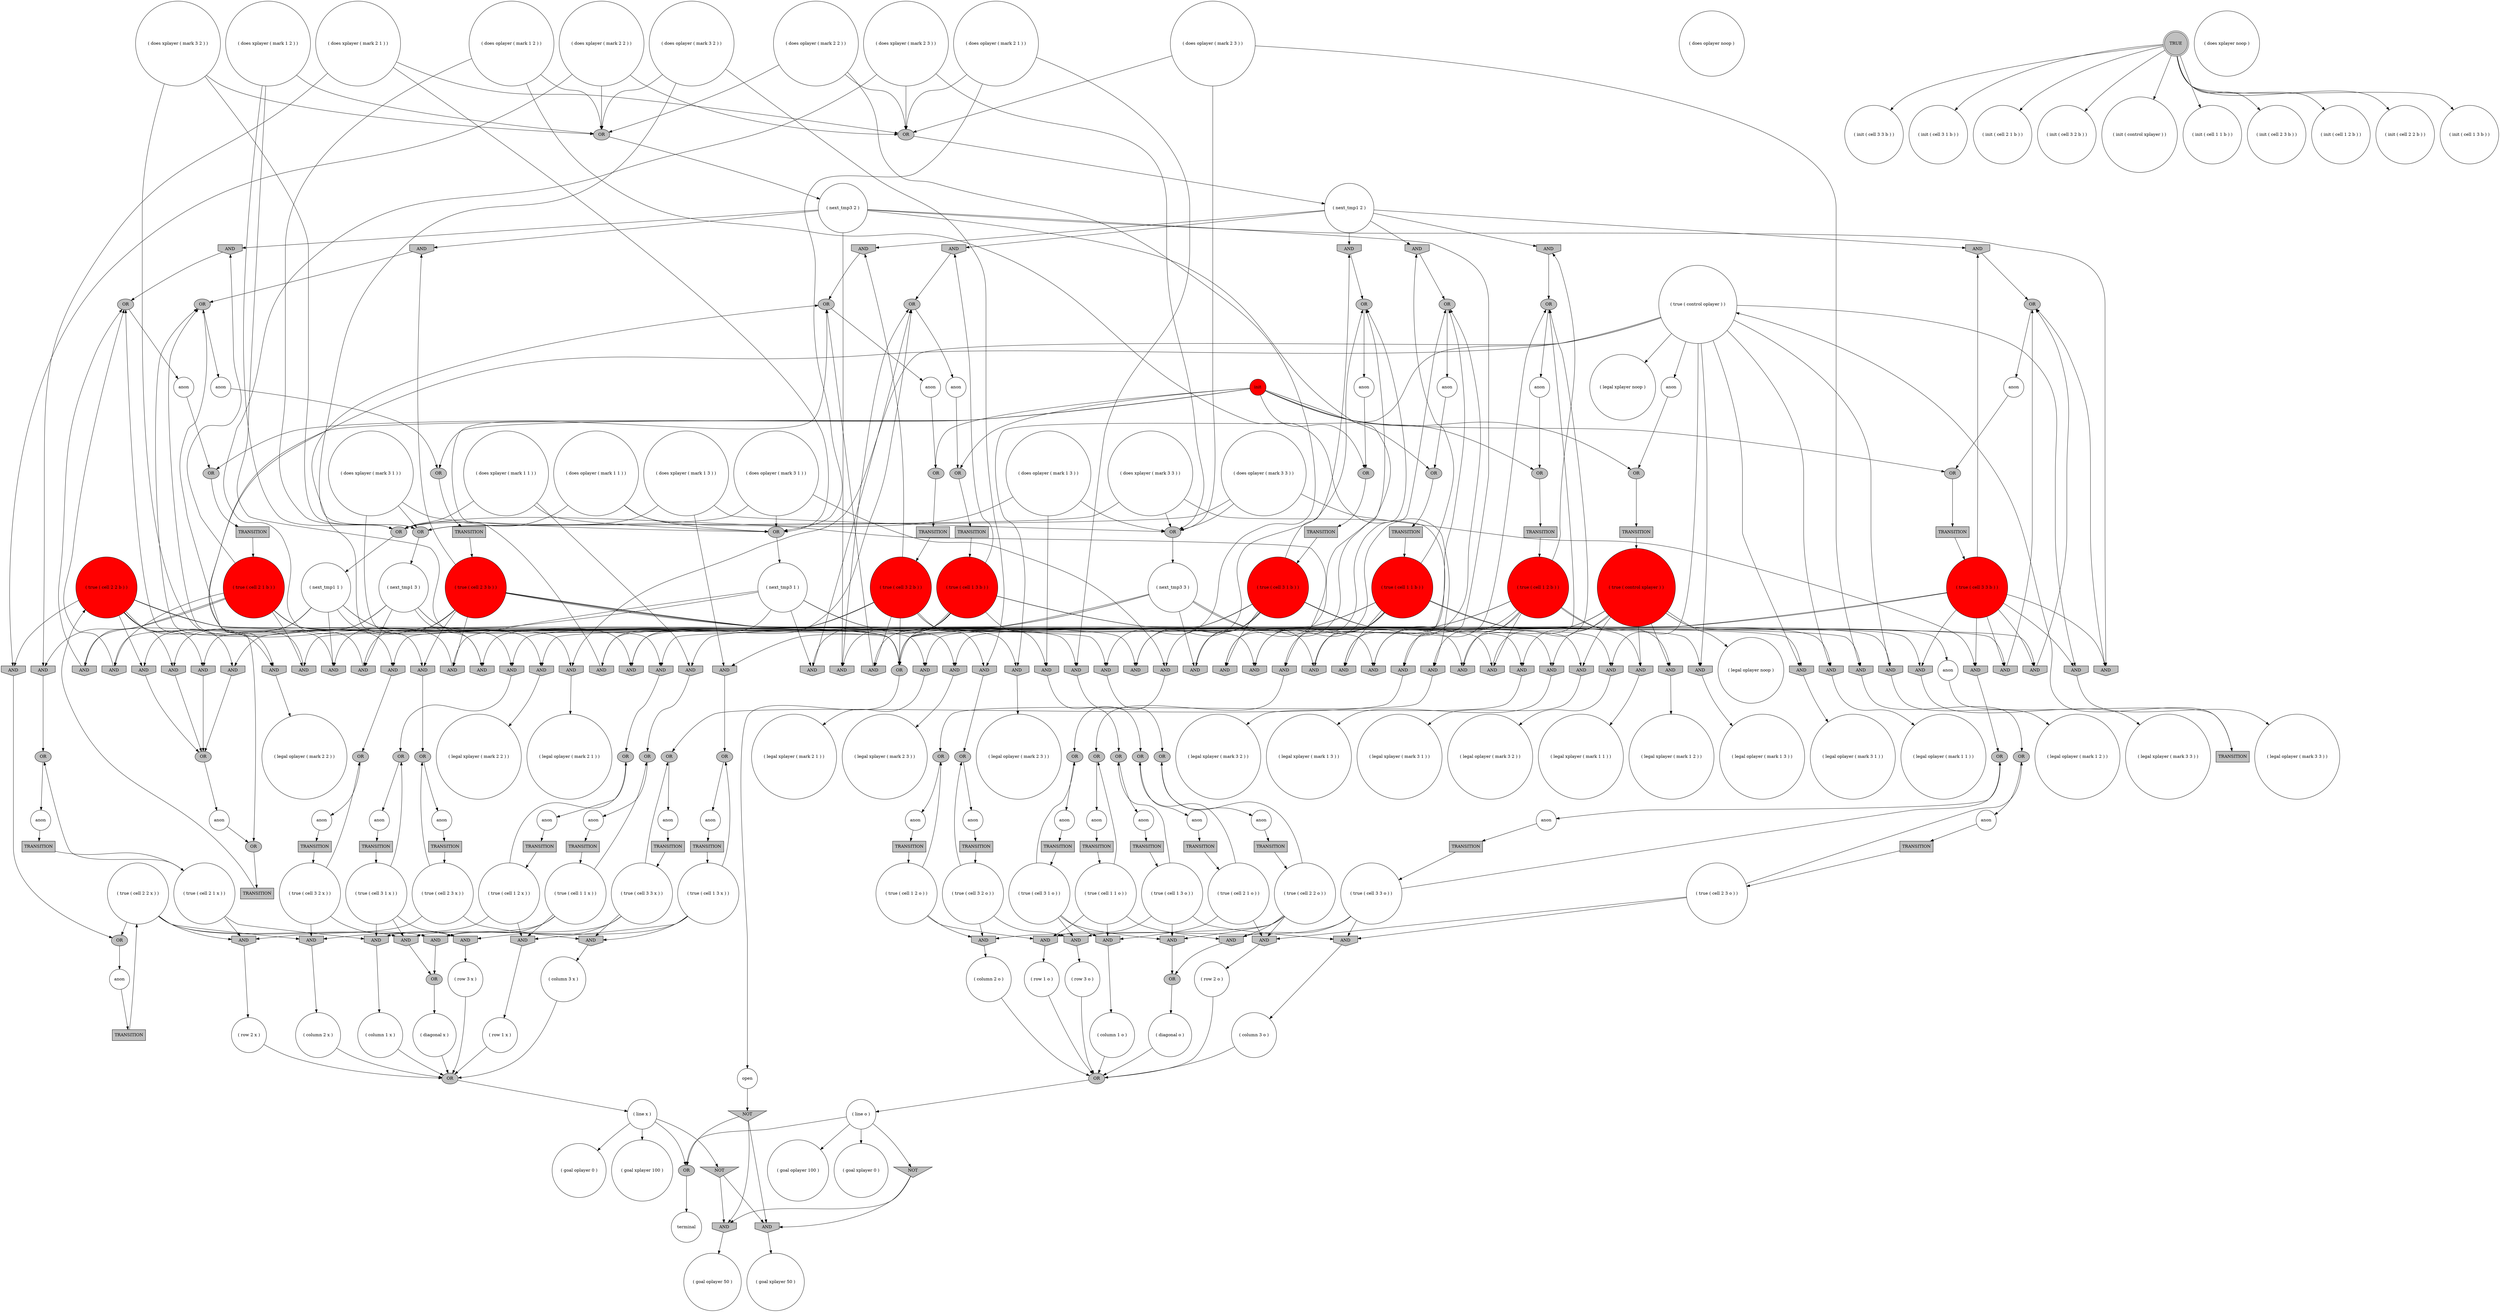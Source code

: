 digraph propNet
{
	"@61d1c1d"[shape=circle, style= filled, fillcolor=white, label="( does oplayer ( mark 2 2 ) )"]; "@61d1c1d"->"@d39193d"; "@61d1c1d"->"@2c82d9f6"; "@61d1c1d"->"@8d1386a"; 
	"@526a727"[shape=invhouse, style= filled, fillcolor=grey, label="AND"]; "@526a727"->"@5c275489"; 
	"@68c1d2c3"[shape=circle, style= filled, fillcolor=white, label="( true ( control oplayer ) )"]; "@68c1d2c3"->"@2a29e098"; "@68c1d2c3"->"@7b4e947b"; "@68c1d2c3"->"@2008f5fd"; "@68c1d2c3"->"@399c411a"; "@68c1d2c3"->"@6c1ba29d"; "@68c1d2c3"->"@65387411"; "@68c1d2c3"->"@30ee5727"; "@68c1d2c3"->"@475f40a4"; "@68c1d2c3"->"@3a82e08e"; "@68c1d2c3"->"@7132b75f"; "@68c1d2c3"->"@1643c3bd"; 
	"@d39193d"[shape=ellipse, style= filled, fillcolor=grey, label="OR"]; "@d39193d"->"@308207c1"; 
	"@3a0c7208"[shape=ellipse, style= filled, fillcolor=grey, label="OR"]; "@3a0c7208"->"@720a122f"; 
	"@20fb18fe"[shape=circle, style= filled, fillcolor=white, label="( does oplayer noop )"]; 
	"@6133df39"[shape=circle, style= filled, fillcolor=white, label="anon"]; "@6133df39"->"@223cf5c7"; 
	"@3a82e08e"[shape=circle, style= filled, fillcolor=white, label="anon"]; "@3a82e08e"->"@314285ad"; 
	"@59db11d6"[shape=invhouse, style= filled, fillcolor=grey, label="AND"]; "@59db11d6"->"@26eadc5c"; 
	"@3f23292d"[shape=circle, style= filled, fillcolor=white, label="( column 2 x )"]; "@3f23292d"->"@42c0f0fb"; 
	"@3b77d179"[shape=ellipse, style= filled, fillcolor=grey, label="OR"]; "@3b77d179"->"@2c3dd5a7"; 
	"@4de067f1"[shape=invhouse, style= filled, fillcolor=grey, label="AND"]; "@4de067f1"->"@2d097377"; 
	"@53390d2b"[shape=circle, style= filled, fillcolor=white, label="( legal xplayer ( mark 1 1 ) )"]; 
	"@1cfb1dd"[shape=invhouse, style= filled, fillcolor=grey, label="AND"]; "@1cfb1dd"->"@6fd217c1"; 
	"@40718e62"[shape=ellipse, style= filled, fillcolor=grey, label="OR"]; "@40718e62"->"@29fc4158"; 
	"@6fd217c1"[shape=ellipse, style= filled, fillcolor=grey, label="OR"]; "@6fd217c1"->"@c4e5dba"; 
	"@1ec2e0d5"[shape=circle, style= filled, fillcolor=white, label="anon"]; "@1ec2e0d5"->"@2087dabb"; 
	"@4587d19e"[shape=circle, style= filled, fillcolor=white, label="( init ( cell 3 3 b ) )"]; 
	"@119d9986"[shape=circle, style= filled, fillcolor=white, label="( legal oplayer ( mark 3 1 ) )"]; 
	"@42171208"[shape=ellipse, style= filled, fillcolor=grey, label="OR"]; "@42171208"->"@7fc8b539"; 
	"@2c21cc05"[shape=circle, style= filled, fillcolor=white, label="( row 1 x )"]; "@2c21cc05"->"@42c0f0fb"; 
	"@58469662"[shape=invhouse, style= filled, fillcolor=grey, label="AND"]; "@58469662"->"@37fc8b77"; 
	"@720a122f"[shape=circle, style= filled, fillcolor=white, label="open"]; "@720a122f"->"@ff8793b"; 
	"@5e110838"[shape=ellipse, style= filled, fillcolor=grey, label="OR"]; "@5e110838"->"@69d3cbff"; 
	"@329baab0"[shape=circle, style= filled, fillcolor=white, label="( goal xplayer 100 )"]; 
	"@69d3cbff"[shape=circle, style= filled, fillcolor=white, label="( next_tmp1 1 )"]; "@69d3cbff"->"@45094b59"; "@69d3cbff"->"@241a8edd"; "@69d3cbff"->"@22950bdd"; "@69d3cbff"->"@f25048e"; "@69d3cbff"->"@41467d18"; "@69d3cbff"->"@5220797e"; 
	"@1fbea992"[shape=circle, style= filled, fillcolor=white, label="( goal oplayer 100 )"]; 
	"@7f910dbd"[shape=invtriangle, style= filled, fillcolor=grey, label="NOT"]; "@7f910dbd"->"@30cc4194"; "@7f910dbd"->"@6ae73dda"; 
	"@66bcf091"[shape=ellipse, style= filled, fillcolor=grey, label="OR"]; "@66bcf091"->"@3127e770"; 
	"@5dc71f3"[shape=invhouse, style= filled, fillcolor=grey, label="AND"]; "@5dc71f3"->"@2d097377"; 
	"@75e6c3d7"[shape=circle, style= filled, fillcolor=white, label="( legal xplayer ( mark 1 3 ) )"]; 
	"@4f429f76"[shape=circle, style= filled, fillcolor=white, label="anon"]; "@4f429f76"->"@a5b7c6e"; 
	"@114be77f"[shape=ellipse, style= filled, fillcolor=grey, label="OR"]; "@114be77f"->"@5c8bbd25"; 
	"@4cf7cac2"[shape=circle, style= filled, fillcolor=white, label="( true ( cell 3 2 o ) )"]; "@4cf7cac2"->"@2bcf7c7c"; "@4cf7cac2"->"@14cf1a4c"; "@4cf7cac2"->"@11b85141"; 
	"@a5b7c6e"[shape=box, style= filled, fillcolor=grey, label="TRANSITION"]; "@a5b7c6e"->"@13ab5de9"; 
	"@2bb07586"[shape=circle, style= filled, fillcolor=white, label="( does xplayer ( mark 1 3 ) )"]; "@2bb07586"->"@5c7e3f1c"; "@2bb07586"->"@7a5d2db8"; "@2bb07586"->"@5e110838"; 
	"@17a0eb98"[shape=circle, style= filled, fillcolor=white, label="( goal xplayer 50 )"]; 
	"@42c0f0fb"[shape=ellipse, style= filled, fillcolor=grey, label="OR"]; "@42c0f0fb"->"@14926793"; 
	"@2087dabb"[shape=box, style= filled, fillcolor=grey, label="TRANSITION"]; "@2087dabb"->"@4adf1ca6"; 
	"@187d0041"[shape=box, style= filled, fillcolor=grey, label="TRANSITION"]; "@187d0041"->"@9e6969e"; 
	"@1eb0ce8d"[shape=invhouse, style= filled, fillcolor=grey, label="AND"]; "@1eb0ce8d"->"@69185942"; 
	"@42625a5c"[shape=invhouse, style= filled, fillcolor=grey, label="AND"]; "@42625a5c"->"@6ccb0815"; 
	"@4a6b1255"[shape=invhouse, style= filled, fillcolor=grey, label="AND"]; "@4a6b1255"->"@26eadc5c"; 
	"@13ab5de9"[shape=circle, style= filled, fillcolor=white, label="( true ( cell 1 3 o ) )"]; "@13ab5de9"->"@249970e8"; "@13ab5de9"->"@1cfb1dd"; "@13ab5de9"->"@6bed3028"; "@13ab5de9"->"@69185942"; 
	"@17071d44"[shape=circle, style= filled, fillcolor=white, label="( true ( cell 1 2 o ) )"]; "@17071d44"->"@139c0cbc"; "@17071d44"->"@2bcf7c7c"; "@17071d44"->"@6bed3028"; 
	"@3ca81aef"[shape=circle, style= filled, fillcolor=white, label="( does xplayer ( mark 3 2 ) )"]; "@3ca81aef"->"@2c82d9f6"; "@3ca81aef"->"@1a753e8c"; "@3ca81aef"->"@2ce6c709"; 
	"@ccf7487"[shape=circle, style= filled, fillcolor=white, label="( does oplayer ( mark 1 3 ) )"]; "@ccf7487"->"@5c7e3f1c"; "@ccf7487"->"@5e110838"; "@ccf7487"->"@1eb0ce8d"; 
	"@28ec50a3"[shape=ellipse, style= filled, fillcolor=grey, label="OR"]; "@28ec50a3"->"@71141261"; 
	"@45094b59"[shape=invhouse, style= filled, fillcolor=grey, label="AND"]; "@45094b59"->"@26eadc5c"; 
	"@2d9697c5"[shape=invhouse, style= filled, fillcolor=grey, label="AND"]; "@2d9697c5"->"@50b25a30"; 
	"@d9273c6"[shape=invhouse, style= filled, fillcolor=grey, label="AND"]; "@d9273c6"->"@28ec50a3"; 
	"@1d29df7c"[shape=invtriangle, style= filled, fillcolor=grey, label="NOT"]; "@1d29df7c"->"@30cc4194"; "@1d29df7c"->"@6ae73dda"; 
	"@3127e770"[shape=circle, style= filled, fillcolor=white, label="anon"]; "@3127e770"->"@187d0041"; 
	"@60682630"[shape=circle, style= filled, fillcolor=white, label="( does oplayer ( mark 3 2 ) )"]; "@60682630"->"@2c82d9f6"; "@60682630"->"@4e2dd155"; "@60682630"->"@2ce6c709"; 
	"@69185942"[shape=ellipse, style= filled, fillcolor=grey, label="OR"]; "@69185942"->"@4f429f76"; 
	"@4515c54e"[shape=circle, style= filled, fillcolor=white, label="( legal oplayer ( mark 2 1 ) )"]; 
	"@41467d18"[shape=invhouse, style= filled, fillcolor=grey, label="AND"]; "@41467d18"->"@2d097377"; 
	"@23a8c3c8"[shape=invhouse, style= filled, fillcolor=grey, label="AND"]; "@23a8c3c8"->"@587cc963"; 
	"@2bc1b7a0"[shape=circle, style= filled, fillcolor=white, label="anon"]; "@2bc1b7a0"->"@2dbe2b60"; 
	"@532b2f4a"[shape=ellipse, style= filled, fillcolor=grey, label="OR"]; "@532b2f4a"->"@3d425f3a"; 
	"@2e8732ef"[shape=circle, style= filled, fillcolor=white, label="( init ( cell 3 1 b ) )"]; 
	"@2956ef3a"[shape=ellipse, style= filled, fillcolor=grey, label="OR"]; "@2956ef3a"->"@ccc8e63"; 
	"@7132b75f"[shape=invhouse, style= filled, fillcolor=grey, label="AND"]; "@7132b75f"->"@4d642657"; 
	"@249970e8"[shape=invhouse, style= filled, fillcolor=grey, label="AND"]; "@249970e8"->"@35a3265a"; 
	"@891c6e0"[shape=box, style= filled, fillcolor=grey, label="TRANSITION"]; "@891c6e0"->"@38404df3"; 
	"@5f4bef38"[shape=circle, style= filled, fillcolor=white, label="( true ( cell 2 1 o ) )"]; "@5f4bef38"->"@28c89a09"; "@5f4bef38"->"@64df9f63"; "@5f4bef38"->"@28ec50a3"; 
	"@681aaf2"[shape=ellipse, style= filled, fillcolor=grey, label="OR"]; "@681aaf2"->"@1549e2db"; 
	"@59bdefc9"[shape=circle, style= filled, fillcolor=red, label="( true ( cell 1 1 b ) )"]; "@59bdefc9"->"@1e0491b4"; "@59bdefc9"->"@1ef1bd40"; "@59bdefc9"->"@724e749c"; "@59bdefc9"->"@3a0c7208"; "@59bdefc9"->"@4a19d95d"; "@59bdefc9"->"@3b8d75f9"; "@59bdefc9"->"@5afce824"; "@59bdefc9"->"@65387411"; "@59bdefc9"->"@462838c1"; 
	"@3b8d75f9"[shape=invhouse, style= filled, fillcolor=grey, label="AND"]; "@3b8d75f9"->"@a957996"; 
	"@53118167"[shape=invhouse, style= filled, fillcolor=grey, label="AND"]; "@53118167"->"@530befed"; 
	"@a37fa4f"[shape=circle, style= filled, fillcolor=white, label="( column 1 x )"]; "@a37fa4f"->"@42c0f0fb"; 
	"@3d425f3a"[shape=box, style= filled, fillcolor=grey, label="TRANSITION"]; "@3d425f3a"->"@7c8b81d2"; 
	"@4adf1ca6"[shape=circle, style= filled, fillcolor=white, label="( true ( cell 2 1 x ) )"]; "@4adf1ca6"->"@996478"; "@4adf1ca6"->"@4d0de0cc"; "@4adf1ca6"->"@23ec609a"; 
	"@3dedba5"[shape=circle, style= filled, fillcolor=white, label="( row 1 o )"]; "@3dedba5"->"@681aaf2"; 
	"@55f56f8e"[shape=circle, style= filled, fillcolor=white, label="( legal oplayer ( mark 1 1 ) )"]; 
	"@399eafe5"[shape=invhouse, style= filled, fillcolor=grey, label="AND"]; "@399eafe5"->"@5347529e"; 
	"@1f175969"[shape=ellipse, style= filled, fillcolor=grey, label="OR"]; "@1f175969"->"@4e41c7f0"; 
	"@2d097377"[shape=ellipse, style= filled, fillcolor=grey, label="OR"]; "@2d097377"->"@6db75f61"; 
	"@2e8a6e0b"[shape=circle, style= filled, fillcolor=white, label="( init ( cell 2 1 b ) )"]; 
	"@50b25a30"[shape=ellipse, style= filled, fillcolor=grey, label="OR"]; "@50b25a30"->"@1576580b"; 
	"@14cf1a4c"[shape=ellipse, style= filled, fillcolor=grey, label="OR"]; "@14cf1a4c"->"@1a5d73c2"; 
	"@399c411a"[shape=invhouse, style= filled, fillcolor=grey, label="AND"]; "@399c411a"->"@119d9986"; 
	"@6c1ba29d"[shape=invhouse, style= filled, fillcolor=grey, label="AND"]; "@6c1ba29d"->"@2e35a963"; 
	"@3c64f6e3"[shape=invhouse, style= filled, fillcolor=grey, label="AND"]; "@3c64f6e3"->"@3f23292d"; 
	"@37fc8b77"[shape=circle, style= filled, fillcolor=white, label="( legal xplayer ( mark 3 3 ) )"]; 
	"@373b77b7"[shape=circle, style= filled, fillcolor=white, label="( does xplayer ( mark 2 1 ) )"]; "@373b77b7"->"@d39193d"; "@373b77b7"->"@62f11ffa"; "@373b77b7"->"@796d8032"; 
	"@4b1ecd92"[shape=box, style= filled, fillcolor=grey, label="TRANSITION"]; "@4b1ecd92"->"@17071d44"; 
	"@747846f5"[shape=invhouse, style= filled, fillcolor=grey, label="AND"]; "@747846f5"->"@3b77d179"; 
	"@38e62e69"[shape=circle, style= filled, fillcolor=white, label="( diagonal x )"]; "@38e62e69"->"@42c0f0fb"; 
	"@17463e4"[shape=circle, style= filled, fillcolor=white, label="( legal xplayer ( mark 3 2 ) )"]; 
	"@56c02e50"[shape=invhouse, style= filled, fillcolor=grey, label="AND"]; "@56c02e50"->"@139c0cbc"; 
	"@21d24b40"[shape=circle, style= filled, fillcolor=white, label="( legal xplayer ( mark 1 2 ) )"]; 
	"@5e8d0417"[shape=invhouse, style= filled, fillcolor=grey, label="AND"]; "@5e8d0417"->"@7ea3d723"; 
	"@683862a5"[shape=invhouse, style= filled, fillcolor=grey, label="AND"]; "@683862a5"->"@30da1a7c"; 
	"@55fa5165"[shape=circle, style= filled, fillcolor=white, label="( init ( cell 3 2 b ) )"]; 
	"@3850daf3"[shape=invhouse, style= filled, fillcolor=grey, label="AND"]; "@3850daf3"->"@66bcf091"; 
	"@29fc4158"[shape=box, style= filled, fillcolor=grey, label="TRANSITION"]; "@29fc4158"->"@3689555a"; 
	"@30da1a7c"[shape=circle, style= filled, fillcolor=white, label="( row 3 x )"]; "@30da1a7c"->"@42c0f0fb"; 
	"@3b19adb0"[shape=ellipse, style= filled, fillcolor=grey, label="OR"]; "@3b19adb0"->"@47467c51"; 
	"@734f63e6"[shape=ellipse, style= filled, fillcolor=grey, label="OR"]; "@734f63e6"->"@891c6e0"; 
	"@1dc8f164"[shape=box, style= filled, fillcolor=grey, label="TRANSITION"]; "@1dc8f164"->"@59b2af5b"; 
	"@27ab8706"[shape=ellipse, style= filled, fillcolor=grey, label="OR"]; "@27ab8706"->"@68696967"; 
	"@5c275489"[shape=ellipse, style= filled, fillcolor=grey, label="OR"]; "@5c275489"->"@487ddd26"; 
	"@ccc8e63"[shape=box, style= filled, fillcolor=grey, label="TRANSITION"]; "@ccc8e63"->"@2fc960d7"; 
	"@fb42d05"[shape=circle, style= filled, fillcolor=white, label="( legal oplayer ( mark 2 3 ) )"]; 
	"@2a29e098"[shape=invhouse, style= filled, fillcolor=grey, label="AND"]; "@2a29e098"->"@2ee40653"; 
	"@42191eaa"[shape=circle, style= filled, fillcolor=white, label="( legal xplayer ( mark 2 3 ) )"]; 
	"@26eadc5c"[shape=ellipse, style= filled, fillcolor=grey, label="OR"]; "@26eadc5c"->"@4aa0e5a6"; 
	"@55bb4f0d"[shape=ellipse, style= filled, fillcolor=grey, label="OR"]; "@55bb4f0d"->"@6133df39"; 
	"@2ee40653"[shape=circle, style= filled, fillcolor=white, label="( legal oplayer ( mark 3 2 ) )"]; 
	"@7333c78a"[shape=ellipse, style= filled, fillcolor=grey, label="OR"]; "@7333c78a"->"@1cdba1e9"; 
	"@7ae5a05f"[shape=circle, style= filled, fillcolor=white, label="( true ( cell 3 3 o ) )"]; "@7ae5a05f"->"@249970e8"; "@7ae5a05f"->"@dcd873b"; "@7ae5a05f"->"@11b85141"; "@7ae5a05f"->"@58dce3d0"; 
	"@8d1386a"[shape=invhouse, style= filled, fillcolor=grey, label="AND"]; "@8d1386a"->"@6913c7c8"; 
	"@4326b39b"[shape=circle, style= filled, fillcolor=white, label="( does xplayer ( mark 3 3 ) )"]; "@4326b39b"->"@23a8c3c8"; "@4326b39b"->"@5c7e3f1c"; "@4326b39b"->"@2ce6c709"; 
	"@58368e88"[shape=invhouse, style= filled, fillcolor=grey, label="AND"]; "@58368e88"->"@d8aaa3c"; 
	"@62aeae6e"[shape=circle, style= filled, fillcolor=white, label="anon"]; "@62aeae6e"->"@4b1ecd92"; 
	"@4eb79a77"[shape=circle, style= filled, fillcolor=white, label="( true ( cell 1 2 x ) )"]; "@4eb79a77"->"@50b25a30"; "@4eb79a77"->"@3c64f6e3"; "@4eb79a77"->"@2596ea"; 
	"@28c89a09"[shape=invhouse, style= filled, fillcolor=grey, label="AND"]; "@28c89a09"->"@4abf5f08"; 
	"@6125b7e7"[shape=invhouse, style= filled, fillcolor=grey, label="AND"]; "@6125b7e7"->"@5347529e"; 
	"@13fffb3c"[shape=circle, style= filled, fillcolor=white, label="anon"]; "@13fffb3c"->"@41e60afc"; 
	"@ff8793b"[shape=invtriangle, style= filled, fillcolor=grey, label="NOT"]; "@ff8793b"->"@171aa5cd"; "@ff8793b"->"@30cc4194"; "@ff8793b"->"@6ae73dda"; 
	"@78e8c62b"[shape=box, style= filled, fillcolor=grey, label="TRANSITION"]; "@78e8c62b"->"@2efef189"; 
	"@241a8edd"[shape=invhouse, style= filled, fillcolor=grey, label="AND"]; "@241a8edd"->"@4ad85fb5"; 
	"@2596ea"[shape=invhouse, style= filled, fillcolor=grey, label="AND"]; "@2596ea"->"@2c21cc05"; 
	"@2dd780f"[shape=circle, style= filled, fillcolor=white, label="( next_tmp3 3 )"]; "@2dd780f"->"@1e0491b4"; "@2dd780f"->"@6fef4c4f"; "@2dd780f"->"@6d5974d9"; "@2dd780f"->"@6f1d805b"; "@2dd780f"->"@5b969631"; "@2dd780f"->"@4a6b1255"; 
	"@724e749c"[shape=invhouse, style= filled, fillcolor=grey, label="AND"]; "@724e749c"->"@72885b40"; 
	"@5b6727b4"[shape=circle, style= filled, fillcolor=white, label="terminal"]; 
	"@12e9a03d"[shape=invhouse, style= filled, fillcolor=grey, label="AND"]; "@12e9a03d"->"@114be77f"; 
	"@3e2d78fb"[shape=circle, style= filled, fillcolor=white, label="( true ( cell 2 3 x ) )"]; "@3e2d78fb"->"@4d0de0cc"; "@3e2d78fb"->"@58368e88"; "@3e2d78fb"->"@3b77d179"; 
	"@6db75f61"[shape=circle, style= filled, fillcolor=white, label="anon"]; "@6db75f61"->"@27ab8706"; 
	"@171aa5cd"[shape=ellipse, style= filled, fillcolor=grey, label="OR"]; "@171aa5cd"->"@5b6727b4"; 
	"@5afce824"[shape=invhouse, style= filled, fillcolor=grey, label="AND"]; "@5afce824"->"@53390d2b"; 
	"@6913c7c8"[shape=ellipse, style= filled, fillcolor=grey, label="OR"]; "@6913c7c8"->"@2bc1b7a0"; 
	"@6ccb0815"[shape=circle, style= filled, fillcolor=white, label="( legal xplayer ( mark 2 2 ) )"]; 
	"@2dbe2b60"[shape=box, style= filled, fillcolor=grey, label="TRANSITION"]; "@2dbe2b60"->"@333782bc"; 
	"@1e7756a8"[shape=box, style= filled, fillcolor=grey, label="TRANSITION"]; "@1e7756a8"->"@68c1d2c3"; 
	"@996478"[shape=invhouse, style= filled, fillcolor=grey, label="AND"]; "@996478"->"@a37fa4f"; 
	"@2c3218d1"[shape=circle, style= filled, fillcolor=white, label="( true ( cell 3 3 x ) )"]; "@2c3218d1"->"@7c0d3538"; "@2c3218d1"->"@683862a5"; "@2c3218d1"->"@58368e88"; "@2c3218d1"->"@587cc963"; 
	"@5625787"[shape=invhouse, style= filled, fillcolor=grey, label="AND"]; "@5625787"->"@2d097377"; 
	"@530befed"[shape=ellipse, style= filled, fillcolor=grey, label="OR"]; "@530befed"->"@38e62e69"; 
	"@59b2af5b"[shape=circle, style= filled, fillcolor=white, label="( true ( cell 1 1 x ) )"]; "@59b2af5b"->"@996478"; "@59b2af5b"->"@7c0d3538"; "@59b2af5b"->"@2ddec80b"; "@59b2af5b"->"@2596ea"; 
	"@462838c1"[shape=invhouse, style= filled, fillcolor=grey, label="AND"]; "@462838c1"->"@72885b40"; 
	"@314285ad"[shape=ellipse, style= filled, fillcolor=grey, label="OR"]; "@314285ad"->"@7e48a910"; 
	"@7fc8b539"[shape=box, style= filled, fillcolor=grey, label="TRANSITION"]; "@7fc8b539"->"@59bdefc9"; 
	"@ac9643a"[shape=invhouse, style= filled, fillcolor=grey, label="AND"]; "@ac9643a"->"@1f175969"; 
	"@5ff07904"[shape=circle, style= filled, fillcolor=white, label="( legal oplayer noop )"]; 
	"@dcd873b"[shape=ellipse, style= filled, fillcolor=grey, label="OR"]; "@dcd873b"->"@c8b934"; 
	"@5ccd1e35"[shape=circle, style= filled, fillcolor=white, label="anon"]; "@5ccd1e35"->"@626771f6"; 
	"@11b85141"[shape=invhouse, style= filled, fillcolor=grey, label="AND"]; "@11b85141"->"@7d9140a1"; 
	"@1a753e8c"[shape=invhouse, style= filled, fillcolor=grey, label="AND"]; "@1a753e8c"->"@48bae7d8"; 
	"@3a0c94f6"[shape=circle, style= filled, fillcolor=white, label="( legal xplayer ( mark 2 1 ) )"]; 
	"@14926793"[shape=circle, style= filled, fillcolor=white, label="( line x )"]; "@14926793"->"@586d450"; "@14926793"->"@171aa5cd"; "@14926793"->"@329baab0"; "@14926793"->"@7f910dbd"; 
	"@33abc2a9"[shape=circle, style= filled, fillcolor=white, label="( does oplayer ( mark 3 3 ) )"]; "@33abc2a9"->"@5c7e3f1c"; "@33abc2a9"->"@7d696aca"; "@33abc2a9"->"@2ce6c709"; 
	"@a957996"[shape=ellipse, style= filled, fillcolor=grey, label="OR"]; "@a957996"->"@32f17159"; 
	"@5be380e7"[shape=invhouse, style= filled, fillcolor=grey, label="AND"]; "@5be380e7"->"@3a0c94f6"; 
	"@4aa0e5a6"[shape=circle, style= filled, fillcolor=white, label="anon"]; "@4aa0e5a6"->"@7333c78a"; 
	"@4793869b"[shape=circle, style= filled, fillcolor=white, label="( does oplayer ( mark 3 1 ) )"]; "@4793869b"->"@526a727"; "@4793869b"->"@2ce6c709"; "@4793869b"->"@796d8032"; 
	"@5d03fc0a"[shape=circle, style= filled, fillcolor=white, label="( true ( cell 1 1 o ) )"]; "@5d03fc0a"->"@28c89a09"; "@5d03fc0a"->"@a957996"; "@5d03fc0a"->"@6bed3028"; "@5d03fc0a"->"@58dce3d0"; 
	"@7f6d7467"[shape=circle, style= filled, fillcolor=white, label="anon"]; "@7f6d7467"->"@6fb70048"; 
	"@719c6897"[shape=invhouse, style= filled, fillcolor=grey, label="AND"]; "@719c6897"->"@624cff36"; 
	"@636f7e64"[shape=invhouse, style= filled, fillcolor=grey, label="AND"]; "@636f7e64"->"@7af6edd5"; 
	"@62f11ffa"[shape=invhouse, style= filled, fillcolor=grey, label="AND"]; "@62f11ffa"->"@23ec609a"; 
	"@58dce3d0"[shape=invhouse, style= filled, fillcolor=grey, label="AND"]; "@58dce3d0"->"@6fd217c1"; 
	"@68696967"[shape=box, style= filled, fillcolor=grey, label="TRANSITION"]; "@68696967"->"@aa2bf87"; 
	"@2ffaa4f4"[shape=ellipse, style= filled, fillcolor=grey, label="OR"]; "@2ffaa4f4"->"@13fffb3c"; 
	"@7d7bd06a"[shape=invhouse, style= filled, fillcolor=grey, label="AND"]; "@7d7bd06a"->"@114be77f"; 
	"@47467c51"[shape=box, style= filled, fillcolor=grey, label="TRANSITION"]; "@47467c51"->"@6073afd5"; 
	"@49075a1e"[shape=circle, style= filled, fillcolor=white, label="( next_tmp3 2 )"]; "@49075a1e"->"@51e31e53"; "@49075a1e"->"@122bbf9a"; "@49075a1e"->"@724e749c"; "@49075a1e"->"@2c2a2708"; "@49075a1e"->"@5625787"; "@49075a1e"->"@69d93aa3"; 
	"@41e60afc"[shape=box, style= filled, fillcolor=grey, label="TRANSITION"]; "@41e60afc"->"@11e4cc2e"; 
	"@2fc960d7"[shape=circle, style= filled, fillcolor=red, label="( true ( cell 1 3 b ) )"]; "@2fc960d7"->"@122bbf9a"; "@2fc960d7"->"@3a0c7208"; "@2fc960d7"->"@7b4e947b"; "@2fc960d7"->"@7a5d2db8"; "@2fc960d7"->"@68ecd79b"; "@2fc960d7"->"@7c17e140"; "@2fc960d7"->"@719c6897"; "@2fc960d7"->"@1eb0ce8d"; "@2fc960d7"->"@b68b8f7"; 
	"@587cc963"[shape=ellipse, style= filled, fillcolor=grey, label="OR"]; "@587cc963"->"@7f6d7467"; 
	"@139c0cbc"[shape=ellipse, style= filled, fillcolor=grey, label="OR"]; "@139c0cbc"->"@62aeae6e"; 
	"@c7a615b"[shape=circle, style= filled, fillcolor=white, label="( next_tmp1 3 )"]; "@c7a615b"->"@1ef1bd40"; "@c7a615b"->"@7d7bd06a"; "@c7a615b"->"@5e8d0417"; "@c7a615b"->"@719c6897"; "@c7a615b"->"@4321d85c"; "@c7a615b"->"@5dc71f3"; 
	"@2c2a2708"[shape=invhouse, style= filled, fillcolor=grey, label="AND"]; "@2c2a2708"->"@4ad85fb5"; 
	"@7af6edd5"[shape=circle, style= filled, fillcolor=white, label="( legal xplayer ( mark 3 1 ) )"]; 
	"@5e987dbb"[shape=circle, style= filled, fillcolor=white, label="( row 2 o )"]; "@5e987dbb"->"@681aaf2"; 
	"@7b65a640"[shape=circle, style= filled, fillcolor=white, label="( does oplayer ( mark 2 3 ) )"]; "@7b65a640"->"@5c7e3f1c"; "@7b65a640"->"@d39193d"; "@7b65a640"->"@44383906"; 
	"@aa2bf87"[shape=circle, style= filled, fillcolor=red, label="( true ( cell 2 3 b ) )"]; "@aa2bf87"->"@4de067f1"; "@aa2bf87"->"@3a0c7208"; "@aa2bf87"->"@2008f5fd"; "@aa2bf87"->"@5625787"; "@aa2bf87"->"@65f45a7c"; "@aa2bf87"->"@747846f5"; "@aa2bf87"->"@44383906"; "@aa2bf87"->"@41467d18"; "@aa2bf87"->"@5dc71f3"; 
	"@1ef0dbd7"[shape=circle, style= filled, fillcolor=white, label="( does xplayer ( mark 1 2 ) )"]; "@1ef0dbd7"->"@2d9697c5"; "@1ef0dbd7"->"@2c82d9f6"; "@1ef0dbd7"->"@5e110838"; 
	"@47a0ea87"[shape=invhouse, style= filled, fillcolor=grey, label="AND"]; "@47a0ea87"->"@26eadc5c"; 
	"@65387411"[shape=invhouse, style= filled, fillcolor=grey, label="AND"]; "@65387411"->"@55f56f8e"; 
	"@63cfd2e3"[shape=box, style= filled, fillcolor=grey, label="TRANSITION"]; "@63cfd2e3"->"@4eb79a77"; 
	"@67cc7ce2"[shape=circle, style= filled, fillcolor=white, label="( true ( cell 2 3 o ) )"]; "@67cc7ce2"->"@249970e8"; "@67cc7ce2"->"@55bb4f0d"; "@67cc7ce2"->"@64df9f63"; 
	"@3edea3f1"[shape=box, style= filled, fillcolor=grey, label="TRANSITION"]; "@3edea3f1"->"@45415e33"; 
	"@7d9140a1"[shape=circle, style= filled, fillcolor=white, label="( row 3 o )"]; "@7d9140a1"->"@681aaf2"; 
	"@2d875cb7"[shape=circle, style= filled, fillcolor=red, label="( true ( control xplayer ) )"]; "@2d875cb7"->"@24758704"; "@2d875cb7"->"@4b05dc87"; "@2d875cb7"->"@58469662"; "@2d875cb7"->"@5be380e7"; "@2d875cb7"->"@5ff07904"; "@2d875cb7"->"@68ecd79b"; "@2d875cb7"->"@5afce824"; "@2d875cb7"->"@65f45a7c"; "@2d875cb7"->"@636f7e64"; "@2d875cb7"->"@42193384"; "@2d875cb7"->"@42625a5c"; 
	"@1cdba1e9"[shape=box, style= filled, fillcolor=grey, label="TRANSITION"]; "@1cdba1e9"->"@41c65a67"; 
	"@4d642657"[shape=circle, style= filled, fillcolor=white, label="( legal oplayer ( mark 1 2 ) )"]; 
	"@7b4e947b"[shape=invhouse, style= filled, fillcolor=grey, label="AND"]; "@7b4e947b"->"@76a5f729"; 
	"@7c0d3538"[shape=invhouse, style= filled, fillcolor=grey, label="AND"]; "@7c0d3538"->"@530befed"; 
	"@2f739046"[shape=ellipse, style= filled, fillcolor=grey, label="OR"]; "@2f739046"->"@3edea3f1"; 
	"@6ae73dda"[shape=invhouse, style= filled, fillcolor=grey, label="AND"]; "@6ae73dda"->"@17a0eb98"; 
	"@b47fc79"[shape=circle, style= filled, fillcolor=white, label="( does xplayer ( mark 3 1 ) )"]; "@b47fc79"->"@27a95604"; "@b47fc79"->"@2ce6c709"; "@b47fc79"->"@796d8032"; 
	"@44383906"[shape=invhouse, style= filled, fillcolor=grey, label="AND"]; "@44383906"->"@55bb4f0d"; 
	"@308207c1"[shape=circle, style= filled, fillcolor=white, label="( next_tmp1 2 )"]; "@308207c1"->"@6125b7e7"; "@308207c1"->"@ac9643a"; "@308207c1"->"@12e9a03d"; "@308207c1"->"@462838c1"; "@308207c1"->"@59db11d6"; "@308207c1"->"@b68b8f7"; 
	"@4a19d95d"[shape=invhouse, style= filled, fillcolor=grey, label="AND"]; "@4a19d95d"->"@2ddec80b"; 
	"@6f1d805b"[shape=invhouse, style= filled, fillcolor=grey, label="AND"]; "@6f1d805b"->"@7ea3d723"; 
	"@22950bdd"[shape=invhouse, style= filled, fillcolor=grey, label="AND"]; "@22950bdd"->"@1f175969"; 
	"@7a3f4976"[shape=circle, style= filled, fillcolor=white, label="( init ( control xplayer ) )"]; 
	"@6c6a3f25"[shape=circle, style= filled, fillcolor=white, label="anon"]; "@6c6a3f25"->"@532b2f4a"; 
	"@371ae24"[shape=circle, style= filled, fillcolor=white, label="( column 2 o )"]; "@371ae24"->"@681aaf2"; 
	"@2e35a963"[shape=circle, style= filled, fillcolor=white, label="( legal oplayer ( mark 3 3 ) )"]; 
	"@7c17e140"[shape=invhouse, style= filled, fillcolor=grey, label="AND"]; "@7c17e140"->"@624cff36"; 
	"@7e48a910"[shape=box, style= filled, fillcolor=grey, label="TRANSITION"]; "@7e48a910"->"@2d875cb7"; 
	"@30cc4194"[shape=invhouse, style= filled, fillcolor=grey, label="AND"]; "@30cc4194"->"@46f69f45"; 
	"@7c8b81d2"[shape=circle, style= filled, fillcolor=red, label="( true ( cell 2 1 b ) )"]; "@7c8b81d2"->"@6d5974d9"; "@7c8b81d2"->"@2c2a2708"; "@7c8b81d2"->"@3a0c7208"; "@7c8b81d2"->"@5be380e7"; "@7c8b81d2"->"@d9273c6"; "@7c8b81d2"->"@241a8edd"; "@7c8b81d2"->"@475f40a4"; "@7c8b81d2"->"@62f11ffa"; "@7c8b81d2"->"@4321d85c"; 
	"@4565163f"[shape=circle, style= filled, fillcolor=white, label="( row 2 x )"]; "@4565163f"->"@42c0f0fb"; 
	"@487ddd26"[shape=circle, style= filled, fillcolor=white, label="anon"]; "@487ddd26"->"@78e8c62b"; 
	"@5bae6af2"[shape=box, style= filled, fillcolor=grey, label="TRANSITION"]; "@5bae6af2"->"@5f4bef38"; 
	"@5220797e"[shape=invhouse, style= filled, fillcolor=grey, label="AND"]; "@5220797e"->"@7ea3d723"; 
	"@feaceb4"[shape=ellipse, style= filled, fillcolor=grey, label="OR"]; "@feaceb4"->"@6a743d4"; 
	"@796d8032"[shape=ellipse, style= filled, fillcolor=grey, label="OR"]; "@796d8032"->"@7cb4493d"; 
	"@5c7e3f1c"[shape=ellipse, style= filled, fillcolor=grey, label="OR"]; "@5c7e3f1c"->"@2dd780f"; 
	"@48bae7d8"[shape=ellipse, style= filled, fillcolor=grey, label="OR"]; "@48bae7d8"->"@5ccd1e35"; 
	"@4ad85fb5"[shape=ellipse, style= filled, fillcolor=grey, label="OR"]; "@4ad85fb5"->"@6c6a3f25"; 
	"@71c5c8b5"[shape=box, style= filled, fillcolor=grey, label="TRANSITION"]; "@71c5c8b5"->"@3e2d78fb"; 
	"@870bf01"[shape=circle, style= filled, fillcolor=white, label="anon"]; "@870bf01"->"@40718e62"; 
	"@24758704"[shape=invhouse, style= filled, fillcolor=grey, label="AND"]; "@24758704"->"@17463e4"; 
	"@4c4a6d3b"[shape=circle, style= filled, fillcolor=white, label="( init ( cell 1 1 b ) )"]; 
	"@45415e33"[shape=circle, style= filled, fillcolor=red, label="( true ( cell 3 3 b ) )"]; "@45415e33"->"@23a8c3c8"; "@45415e33"->"@6125b7e7"; "@45415e33"->"@7d696aca"; "@45415e33"->"@3a0c7208"; "@45415e33"->"@58469662"; "@45415e33"->"@6c1ba29d"; "@45415e33"->"@69d93aa3"; "@45415e33"->"@f25048e"; "@45415e33"->"@399eafe5"; 
	"@6a743d4"[shape=circle, style= filled, fillcolor=white, label="anon"]; "@6a743d4"->"@e47d190"; 
	"@2c82d9f6"[shape=ellipse, style= filled, fillcolor=grey, label="OR"]; "@2c82d9f6"->"@49075a1e"; 
	"@45df58ab"[shape=circle, style= filled, fillcolor=white, label="( init ( cell 2 3 b ) )"]; 
	"@71141261"[shape=circle, style= filled, fillcolor=white, label="anon"]; "@71141261"->"@5bae6af2"; 
	"@49c0a0b6"[shape=circle, style= filled, fillcolor=white, label="( does xplayer ( mark 2 2 ) )"]; "@49c0a0b6"->"@3850daf3"; "@49c0a0b6"->"@d39193d"; "@49c0a0b6"->"@2c82d9f6"; 
	"@23ec609a"[shape=ellipse, style= filled, fillcolor=grey, label="OR"]; "@23ec609a"->"@1ec2e0d5"; 
	"@2efef189"[shape=circle, style= filled, fillcolor=white, label="( true ( cell 3 1 o ) )"]; "@2efef189"->"@28c89a09"; "@2efef189"->"@1cfb1dd"; "@2efef189"->"@11b85141"; "@2efef189"->"@5c275489"; 
	"@68ecd79b"[shape=invhouse, style= filled, fillcolor=grey, label="AND"]; "@68ecd79b"->"@75e6c3d7"; 
	"@9e6969e"[shape=circle, style= filled, fillcolor=white, label="( true ( cell 2 2 x ) )"]; "@9e6969e"->"@4d0de0cc"; "@9e6969e"->"@7c0d3538"; "@9e6969e"->"@53118167"; "@9e6969e"->"@3c64f6e3"; "@9e6969e"->"@66bcf091"; 
	"@4e2dd155"[shape=invhouse, style= filled, fillcolor=grey, label="AND"]; "@4e2dd155"->"@14cf1a4c"; 
	"@69d93aa3"[shape=invhouse, style= filled, fillcolor=grey, label="AND"]; "@69d93aa3"->"@5347529e"; 
	"@624cff36"[shape=ellipse, style= filled, fillcolor=grey, label="OR"]; "@624cff36"->"@632f14cf"; 
	"@1576580b"[shape=circle, style= filled, fillcolor=white, label="anon"]; "@1576580b"->"@63cfd2e3"; 
	"@4321d85c"[shape=invhouse, style= filled, fillcolor=grey, label="AND"]; "@4321d85c"->"@4ad85fb5"; 
	"@55b46234"[shape=circle, style= filled, fillcolor=white, label="anon"]; "@55b46234"->"@42171208"; 
	"@6d5974d9"[shape=invhouse, style= filled, fillcolor=grey, label="AND"]; "@6d5974d9"->"@4ad85fb5"; 
	"@7ea3d723"[shape=ellipse, style= filled, fillcolor=grey, label="OR"]; "@7ea3d723"->"@870bf01"; 
	"@4b05dc87"[shape=circle, style= filled, fillcolor=white, label="anon"]; "@4b05dc87"->"@1e7756a8"; 
	"@65f45a7c"[shape=invhouse, style= filled, fillcolor=grey, label="AND"]; "@65f45a7c"->"@42191eaa"; 
	"@7cb4493d"[shape=circle, style= filled, fillcolor=white, label="( next_tmp3 1 )"]; "@7cb4493d"->"@4de067f1"; "@7cb4493d"->"@69a73411"; "@7cb4493d"->"@7c17e140"; "@7cb4493d"->"@35bdba7a"; "@7cb4493d"->"@47a0ea87"; "@7cb4493d"->"@399eafe5"; 
	"@36d1b35b"[shape=circle, style= filled, fillcolor=white, label="( does oplayer ( mark 1 2 ) )"]; "@36d1b35b"->"@56c02e50"; "@36d1b35b"->"@2c82d9f6"; "@36d1b35b"->"@5e110838"; 
	"@333782bc"[shape=circle, style= filled, fillcolor=white, label="( true ( cell 2 2 o ) )"]; "@333782bc"->"@1cfb1dd"; "@333782bc"->"@2bcf7c7c"; "@333782bc"->"@6913c7c8"; "@333782bc"->"@64df9f63"; "@333782bc"->"@58dce3d0"; 
	"@76a5f729"[shape=circle, style= filled, fillcolor=white, label="( legal oplayer ( mark 1 3 ) )"]; 
	"@f063a89"[shape=circle, style= filled, fillcolor=white, label="( true ( cell 1 3 x ) )"]; "@f063a89"->"@53118167"; "@f063a89"->"@58368e88"; "@f063a89"->"@feaceb4"; "@f063a89"->"@2596ea"; 
	"@626771f6"[shape=box, style= filled, fillcolor=grey, label="TRANSITION"]; "@626771f6"->"@7753dcf6"; 
	"@1549e2db"[shape=circle, style= filled, fillcolor=white, label="( line o )"]; "@1549e2db"->"@1d29df7c"; "@1549e2db"->"@171aa5cd"; "@1549e2db"->"@1fbea992"; "@1549e2db"->"@7ed98336"; 
	"@2c3dd5a7"[shape=circle, style= filled, fillcolor=white, label="anon"]; "@2c3dd5a7"->"@71c5c8b5"; 
	"@42193384"[shape=invhouse, style= filled, fillcolor=grey, label="AND"]; "@42193384"->"@21d24b40"; 
	"@1a5d73c2"[shape=circle, style= filled, fillcolor=white, label="anon"]; "@1a5d73c2"->"@12700fce"; 
	"@b68b8f7"[shape=invhouse, style= filled, fillcolor=grey, label="AND"]; "@b68b8f7"->"@624cff36"; 
	"@6fef4c4f"[shape=invhouse, style= filled, fillcolor=grey, label="AND"]; "@6fef4c4f"->"@114be77f"; 
	"@41c65a67"[shape=circle, style= filled, fillcolor=red, label="( true ( cell 3 2 b ) )"]; "@41c65a67"->"@45094b59"; "@41c65a67"->"@24758704"; "@41c65a67"->"@2a29e098"; "@41c65a67"->"@3a0c7208"; "@41c65a67"->"@47a0ea87"; "@41c65a67"->"@4e2dd155"; "@41c65a67"->"@1a753e8c"; "@41c65a67"->"@59db11d6"; "@41c65a67"->"@4a6b1255"; 
	"@7d696aca"[shape=invhouse, style= filled, fillcolor=grey, label="AND"]; "@7d696aca"->"@dcd873b"; 
	"@11efa84b"[shape=circle, style= filled, fillcolor=white, label="( does oplayer ( mark 1 1 ) )"]; "@11efa84b"->"@3b8d75f9"; "@11efa84b"->"@5e110838"; "@11efa84b"->"@796d8032"; 
	"@b6da4c8"[shape=circle, style= filled, fillcolor=white, label="( does oplayer ( mark 2 1 ) )"]; "@b6da4c8"->"@d39193d"; "@b6da4c8"->"@d9273c6"; "@b6da4c8"->"@796d8032"; 
	"@7753dcf6"[shape=circle, style= filled, fillcolor=white, label="( true ( cell 3 2 x ) )"]; "@7753dcf6"->"@48bae7d8"; "@7753dcf6"->"@3c64f6e3"; "@7753dcf6"->"@683862a5"; 
	"@6073afd5"[shape=circle, style= filled, fillcolor=red, label="( true ( cell 1 2 b ) )"]; "@6073afd5"->"@56c02e50"; "@6073afd5"->"@6fef4c4f"; "@6073afd5"->"@7d7bd06a"; "@6073afd5"->"@2d9697c5"; "@6073afd5"->"@3a0c7208"; "@6073afd5"->"@12e9a03d"; "@6073afd5"->"@35bdba7a"; "@6073afd5"->"@42193384"; "@6073afd5"->"@7132b75f"; 
	"@5b969631"[shape=invhouse, style= filled, fillcolor=grey, label="AND"]; "@5b969631"->"@1f175969"; 
	"@32f17159"[shape=circle, style= filled, fillcolor=white, label="anon"]; "@32f17159"->"@1907c8b9"; 
	"@2c7285d8"[shape=circle, style= filled, fillcolor=white, label="anon"]; "@2c7285d8"->"@2f739046"; 
	"@112f7685"[shape=circle, style= filled, fillcolor=white, label="( init ( cell 1 2 b ) )"]; 
	"@f25048e"[shape=invhouse, style= filled, fillcolor=grey, label="AND"]; "@f25048e"->"@5347529e"; 
	"@27a95604"[shape=invhouse, style= filled, fillcolor=grey, label="AND"]; "@27a95604"->"@2ffaa4f4"; 
	"@5c8bbd25"[shape=circle, style= filled, fillcolor=white, label="anon"]; "@5c8bbd25"->"@3b19adb0"; 
	"@51e31e53"[shape=invhouse, style= filled, fillcolor=grey, label="AND"]; "@51e31e53"->"@1f175969"; 
	"@1e0491b4"[shape=invhouse, style= filled, fillcolor=grey, label="AND"]; "@1e0491b4"->"@72885b40"; 
	"@4e41c7f0"[shape=circle, style= filled, fillcolor=white, label="anon"]; "@4e41c7f0"->"@734f63e6"; 
	"@122bbf9a"[shape=invhouse, style= filled, fillcolor=grey, label="AND"]; "@122bbf9a"->"@624cff36"; 
	"@1ef1bd40"[shape=invhouse, style= filled, fillcolor=grey, label="AND"]; "@1ef1bd40"->"@72885b40"; 
	"@38404df3"[shape=circle, style= filled, fillcolor=red, label="( true ( cell 3 1 b ) )"]; "@38404df3"->"@51e31e53"; "@38404df3"->"@526a727"; "@38404df3"->"@ac9643a"; "@38404df3"->"@3a0c7208"; "@38404df3"->"@399c411a"; "@38404df3"->"@5b969631"; "@38404df3"->"@22950bdd"; "@38404df3"->"@636f7e64"; "@38404df3"->"@27a95604"; 
	"@46f69f45"[shape=circle, style= filled, fillcolor=white, label="( goal oplayer 50 )"]; 
	"@2bcf7c7c"[shape=invhouse, style= filled, fillcolor=grey, label="AND"]; "@2bcf7c7c"->"@371ae24"; 
	"@4cb5fb00"[shape=circle, style= filled, fillcolor=white, label="( legal oplayer ( mark 2 2 ) )"]; 
	"@d8aaa3c"[shape=circle, style= filled, fillcolor=white, label="( column 3 x )"]; "@d8aaa3c"->"@42c0f0fb"; 
	"@69a73411"[shape=invhouse, style= filled, fillcolor=grey, label="AND"]; "@69a73411"->"@7ea3d723"; 
	"@4abf5f08"[shape=circle, style= filled, fillcolor=white, label="( column 1 o )"]; "@4abf5f08"->"@681aaf2"; 
	"@64df9f63"[shape=invhouse, style= filled, fillcolor=grey, label="AND"]; "@64df9f63"->"@5e987dbb"; 
	"@1907c8b9"[shape=box, style= filled, fillcolor=grey, label="TRANSITION"]; "@1907c8b9"->"@5d03fc0a"; 
	"@12700fce"[shape=box, style= filled, fillcolor=grey, label="TRANSITION"]; "@12700fce"->"@4cf7cac2"; 
	"@4d0de0cc"[shape=invhouse, style= filled, fillcolor=grey, label="AND"]; "@4d0de0cc"->"@4565163f"; 
	"@5dba6c7f"[shape=circle, style= filled, fillcolor=white, label="( does xplayer ( mark 2 3 ) )"]; "@5dba6c7f"->"@5c7e3f1c"; "@5dba6c7f"->"@d39193d"; "@5dba6c7f"->"@747846f5"; 
	"@6bed3028"[shape=invhouse, style= filled, fillcolor=grey, label="AND"]; "@6bed3028"->"@3dedba5"; 
	"@35bdba7a"[shape=invhouse, style= filled, fillcolor=grey, label="AND"]; "@35bdba7a"->"@114be77f"; 
	"@72885b40"[shape=ellipse, style= filled, fillcolor=grey, label="OR"]; "@72885b40"->"@55b46234"; 
	"@30ee5727"[shape=invhouse, style= filled, fillcolor=grey, label="AND"]; "@30ee5727"->"@4cb5fb00"; 
	"@39a87c62"[shape=circle, style= filled, fillcolor=white, label="( does xplayer ( mark 1 1 ) )"]; "@39a87c62"->"@4a19d95d"; "@39a87c62"->"@5e110838"; "@39a87c62"->"@796d8032"; 
	"@11e4cc2e"[shape=circle, style= filled, fillcolor=white, label="( true ( cell 3 1 x ) )"]; "@11e4cc2e"->"@996478"; "@11e4cc2e"->"@53118167"; "@11e4cc2e"->"@683862a5"; "@11e4cc2e"->"@2ffaa4f4"; 
	"@4476ffba"[shape=circle, style= filled, fillcolor=white, label="( init ( cell 2 2 b ) )"]; 
	"@3689555a"[shape=circle, style= filled, fillcolor=red, label="( true ( cell 2 2 b ) )"]; "@3689555a"->"@3850daf3"; "@3689555a"->"@3a0c7208"; "@3689555a"->"@69a73411"; "@3689555a"->"@6f1d805b"; "@3689555a"->"@30ee5727"; "@3689555a"->"@5e8d0417"; "@3689555a"->"@8d1386a"; "@3689555a"->"@42625a5c"; "@3689555a"->"@5220797e"; 
	"@56794bac"[shape=circle, style= filled, fillcolor=white, label="( does xplayer noop )"]; 
	"@763c5be9"[shape=circle, style= filled, fillcolor=white, label="anon"]; "@763c5be9"->"@1dc8f164"; 
	"@2ddec80b"[shape=ellipse, style= filled, fillcolor=grey, label="OR"]; "@2ddec80b"->"@763c5be9"; 
	"@586d450"[shape=circle, style= filled, fillcolor=white, label="( goal oplayer 0 )"]; 
	"@e47d190"[shape=box, style= filled, fillcolor=grey, label="TRANSITION"]; "@e47d190"->"@f063a89"; 
	"@5347529e"[shape=ellipse, style= filled, fillcolor=grey, label="OR"]; "@5347529e"->"@2c7285d8"; 
	"@e13e1c9"[shape=circle, style= filled, fillcolor=white, label="( init ( cell 1 3 b ) )"]; 
	"@632f14cf"[shape=circle, style= filled, fillcolor=white, label="anon"]; "@632f14cf"->"@2956ef3a"; 
	"@7a5d2db8"[shape=invhouse, style= filled, fillcolor=grey, label="AND"]; "@7a5d2db8"->"@feaceb4"; 
	"@74e7e700"[shape=doublecircle, style= filled, fillcolor=grey, label="TRUE"]; "@74e7e700"->"@4c4a6d3b"; "@74e7e700"->"@2e8a6e0b"; "@74e7e700"->"@45df58ab"; "@74e7e700"->"@2e8732ef"; "@74e7e700"->"@4587d19e"; "@74e7e700"->"@7a3f4976"; "@74e7e700"->"@e13e1c9"; "@74e7e700"->"@112f7685"; "@74e7e700"->"@4476ffba"; "@74e7e700"->"@55fa5165"; 
	"@7ed98336"[shape=circle, style= filled, fillcolor=white, label="( goal xplayer 0 )"]; 
	"@2ce6c709"[shape=ellipse, style= filled, fillcolor=grey, label="OR"]; "@2ce6c709"->"@c7a615b"; 
	"@c4e5dba"[shape=circle, style= filled, fillcolor=white, label="( diagonal o )"]; "@c4e5dba"->"@681aaf2"; 
	"@2008f5fd"[shape=invhouse, style= filled, fillcolor=grey, label="AND"]; "@2008f5fd"->"@fb42d05"; 
	"@35a3265a"[shape=circle, style= filled, fillcolor=white, label="( column 3 o )"]; "@35a3265a"->"@681aaf2"; 
	"@475f40a4"[shape=invhouse, style= filled, fillcolor=grey, label="AND"]; "@475f40a4"->"@4515c54e"; 
	"@223cf5c7"[shape=box, style= filled, fillcolor=grey, label="TRANSITION"]; "@223cf5c7"->"@67cc7ce2"; 
	"@c8b934"[shape=circle, style= filled, fillcolor=white, label="anon"]; "@c8b934"->"@b98fa65"; 
	"@6d032eff"[shape=circle, style= filled, fillcolor=red, label="init"]; "@6d032eff"->"@532b2f4a"; "@6d032eff"->"@40718e62"; "@6d032eff"->"@2f739046"; "@6d032eff"->"@734f63e6"; "@6d032eff"->"@3b19adb0"; "@6d032eff"->"@7333c78a"; "@6d032eff"->"@2956ef3a"; "@6d032eff"->"@27ab8706"; "@6d032eff"->"@42171208"; "@6d032eff"->"@314285ad"; 
	"@b98fa65"[shape=box, style= filled, fillcolor=grey, label="TRANSITION"]; "@b98fa65"->"@7ae5a05f"; 
	"@1643c3bd"[shape=circle, style= filled, fillcolor=white, label="( legal xplayer noop )"]; 
	"@6fb70048"[shape=box, style= filled, fillcolor=grey, label="TRANSITION"]; "@6fb70048"->"@2c3218d1"; 
}